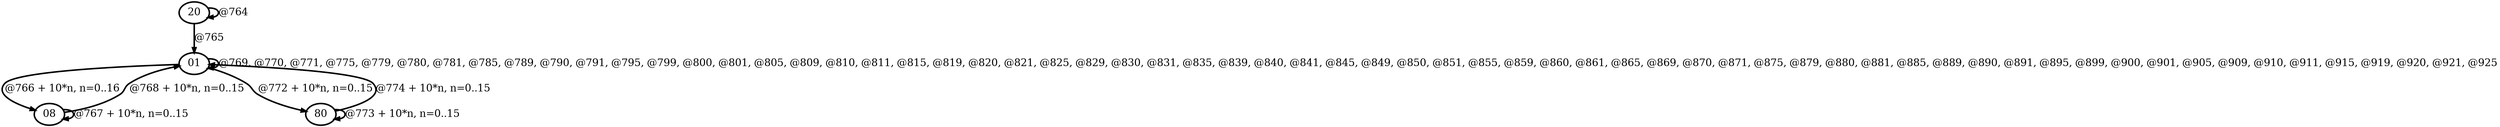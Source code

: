 digraph G {
        node [style=rounded, penwidth=3, fontsize=20, shape=oval];
        "20" -> "20" [label="@764", color=black,arrowsize=1,style=bold,penwidth=3,fontsize=20];
"20" -> "01" [label="@765", color=black,arrowsize=1,style=bold,penwidth=3,fontsize=20];
"01" -> "08" [label="@766 + 10*n, n=0..16", color=black,arrowsize=1,style=bold,penwidth=3,fontsize=20];
"08" -> "08" [label="@767 + 10*n, n=0..15", color=black,arrowsize=1,style=bold,penwidth=3,fontsize=20];
"08" -> "01" [label="@768 + 10*n, n=0..15", color=black,arrowsize=1,style=bold,penwidth=3,fontsize=20];
"01" -> "01" [label="@769, @770, @771, @775, @779, @780, @781, @785, @789, @790, @791, @795, @799, @800, @801, @805, @809, @810, @811, @815, @819, @820, @821, @825, @829, @830, @831, @835, @839, @840, @841, @845, @849, @850, @851, @855, @859, @860, @861, @865, @869, @870, @871, @875, @879, @880, @881, @885, @889, @890, @891, @895, @899, @900, @901, @905, @909, @910, @911, @915, @919, @920, @921, @925", color=black,arrowsize=1,style=bold,penwidth=3,fontsize=20];
"01" -> "80" [label="@772 + 10*n, n=0..15", color=black,arrowsize=1,style=bold,penwidth=3,fontsize=20];
"80" -> "80" [label="@773 + 10*n, n=0..15", color=black,arrowsize=1,style=bold,penwidth=3,fontsize=20];
"80" -> "01" [label="@774 + 10*n, n=0..15", color=black,arrowsize=1,style=bold,penwidth=3,fontsize=20];
}
